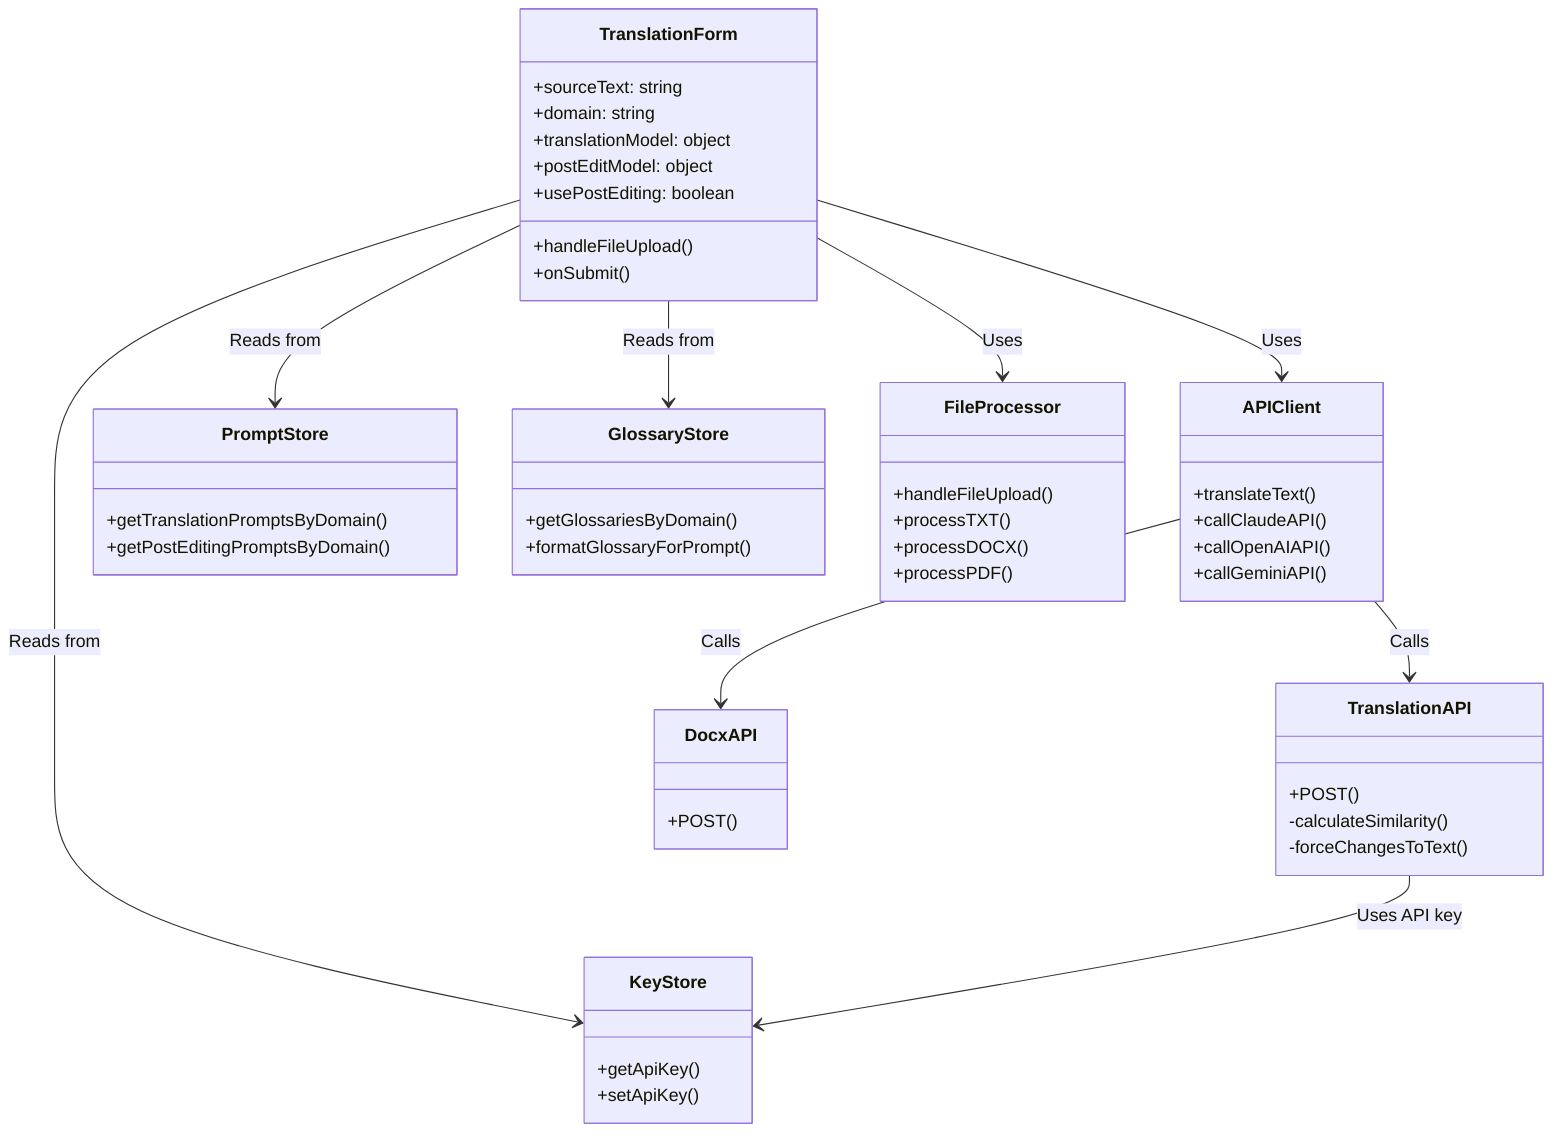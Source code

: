 classDiagram
    class TranslationForm {
        +sourceText: string
        +domain: string
        +translationModel: object
        +postEditModel: object
        +usePostEditing: boolean
        +handleFileUpload()
        +onSubmit()
    }
    
    class APIClient {
        +translateText()
        +callClaudeAPI()
        +callOpenAIAPI()
        +callGeminiAPI()
    }
    
    class TranslationAPI {
        +POST()
        -calculateSimilarity()
        -forceChangesToText()
    }
    
    class DocxAPI {
        +POST()
    }
    
    class KeyStore {
        +getApiKey()
        +setApiKey()
    }
    
    class PromptStore {
        +getTranslationPromptsByDomain()
        +getPostEditingPromptsByDomain()
    }
    
    class GlossaryStore {
        +getGlossariesByDomain()
        +formatGlossaryForPrompt()
    }
    
    class FileProcessor {
        +handleFileUpload()
        +processTXT()
        +processDOCX()
        +processPDF()
    }
    
    TranslationForm --> APIClient: Uses
    TranslationForm --> KeyStore: Reads from
    TranslationForm --> PromptStore: Reads from
    TranslationForm --> GlossaryStore: Reads from
    TranslationForm --> FileProcessor: Uses
    
    APIClient --> TranslationAPI: Calls
    APIClient --> DocxAPI: Calls
    
    TranslationAPI --> KeyStore: Uses API key